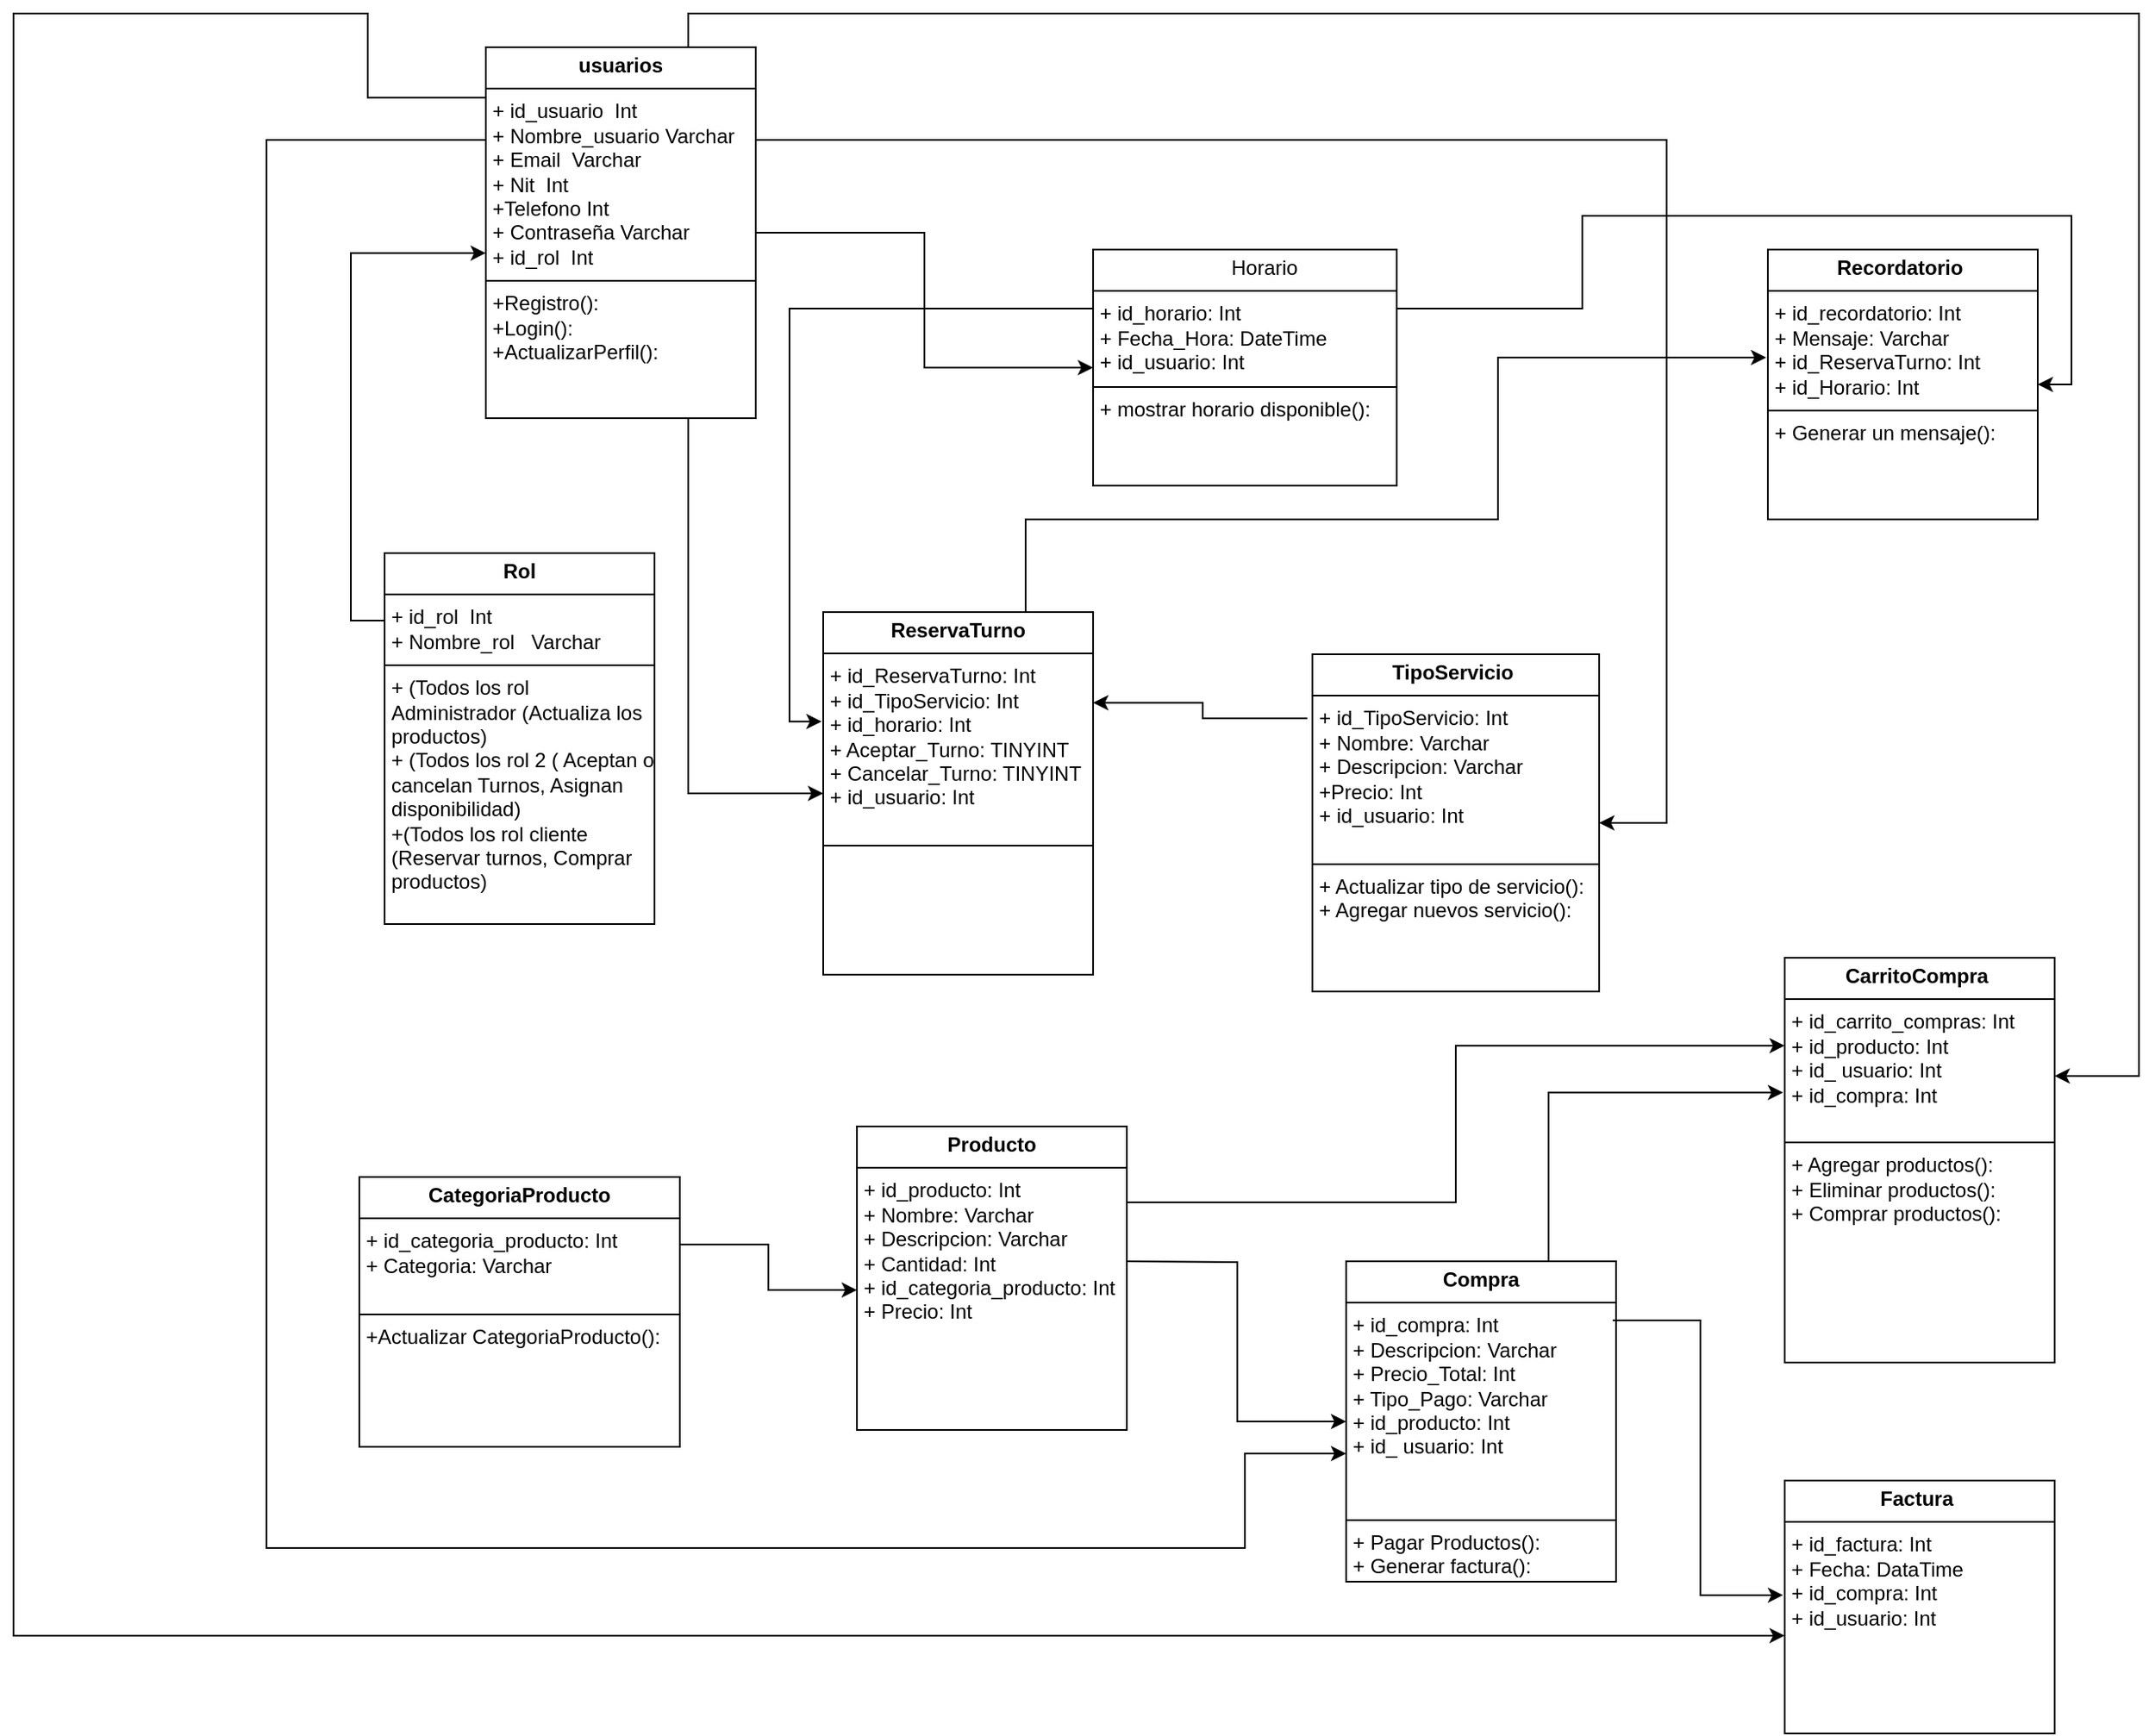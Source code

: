 <mxfile version="24.5.1" type="device">
  <diagram name="Página-1" id="wv6QgzYByTUMfgWl3Zkv">
    <mxGraphModel dx="2261" dy="844" grid="1" gridSize="10" guides="1" tooltips="1" connect="1" arrows="1" fold="1" page="1" pageScale="1" pageWidth="827" pageHeight="1169" math="0" shadow="0">
      <root>
        <mxCell id="0" />
        <mxCell id="1" parent="0" />
        <mxCell id="XCbuneasF7sGk9dkvUv_-8" style="edgeStyle=orthogonalEdgeStyle;rounded=0;orthogonalLoop=1;jettySize=auto;html=1;exitX=1;exitY=0.25;exitDx=0;exitDy=0;entryX=1;entryY=0.5;entryDx=0;entryDy=0;" edge="1" parent="1" source="GVjC92De_gSSieesadbL-1" target="XCbuneasF7sGk9dkvUv_-6">
          <mxGeometry relative="1" as="geometry">
            <Array as="points">
              <mxPoint x="870" y="215" />
              <mxPoint x="870" y="620" />
            </Array>
          </mxGeometry>
        </mxCell>
        <mxCell id="XCbuneasF7sGk9dkvUv_-12" style="edgeStyle=orthogonalEdgeStyle;rounded=0;orthogonalLoop=1;jettySize=auto;html=1;exitX=0;exitY=0.25;exitDx=0;exitDy=0;" edge="1" parent="1" source="GVjC92De_gSSieesadbL-1" target="XCbuneasF7sGk9dkvUv_-10">
          <mxGeometry relative="1" as="geometry">
            <mxPoint x="620" y="1000" as="targetPoint" />
            <Array as="points">
              <mxPoint x="40" y="215" />
              <mxPoint x="40" y="1050" />
              <mxPoint x="620" y="1050" />
              <mxPoint x="620" y="994" />
            </Array>
          </mxGeometry>
        </mxCell>
        <mxCell id="XCbuneasF7sGk9dkvUv_-19" style="edgeStyle=orthogonalEdgeStyle;rounded=0;orthogonalLoop=1;jettySize=auto;html=1;exitX=1;exitY=0.5;exitDx=0;exitDy=0;entryX=0;entryY=0.5;entryDx=0;entryDy=0;" edge="1" parent="1" source="GVjC92De_gSSieesadbL-1" target="XCbuneasF7sGk9dkvUv_-17">
          <mxGeometry relative="1" as="geometry" />
        </mxCell>
        <mxCell id="GVjC92De_gSSieesadbL-1" value="&lt;p style=&quot;margin:0px;margin-top:4px;text-align:center;&quot;&gt;&lt;b&gt;usuarios &lt;/b&gt;&lt;br&gt;&lt;/p&gt;&lt;hr size=&quot;1&quot; style=&quot;border-style:solid;&quot;&gt;&lt;p style=&quot;margin:0px;margin-left:4px;&quot;&gt;+ id_usuario&amp;nbsp; Int&lt;br&gt;&lt;/p&gt;&lt;p style=&quot;margin:0px;margin-left:4px;&quot;&gt;+ Nombre_usuario Varchar&lt;/p&gt;&lt;p style=&quot;margin:0px;margin-left:4px;&quot;&gt;+ Email&amp;nbsp; Varchar &lt;br&gt;&lt;/p&gt;&lt;p style=&quot;margin:0px;margin-left:4px;&quot;&gt;+ Nit&amp;nbsp; Int &lt;br&gt;&lt;/p&gt;&lt;p style=&quot;margin:0px;margin-left:4px;&quot;&gt;+Telefono Int&lt;/p&gt;&lt;p style=&quot;margin:0px;margin-left:4px;&quot;&gt;+ Contraseña Varchar&lt;/p&gt;&lt;p style=&quot;margin:0px;margin-left:4px;&quot;&gt;+ id_rol&amp;nbsp; Int &lt;br&gt;&lt;/p&gt;&lt;hr size=&quot;1&quot; style=&quot;border-style:solid;&quot;&gt;&lt;p style=&quot;margin:0px;margin-left:4px;&quot;&gt;+Registro():&lt;/p&gt;&lt;p style=&quot;margin:0px;margin-left:4px;&quot;&gt;+Login():&lt;/p&gt;&lt;p style=&quot;margin:0px;margin-left:4px;&quot;&gt;+ActualizarPerfil():&amp;nbsp; &lt;br&gt;&lt;/p&gt;" style="verticalAlign=top;align=left;overflow=fill;html=1;whiteSpace=wrap;" parent="1" vertex="1">
          <mxGeometry x="170" y="160" width="160" height="220" as="geometry" />
        </mxCell>
        <mxCell id="GVjC92De_gSSieesadbL-2" value="&lt;p style=&quot;margin:0px;margin-top:4px;text-align:center;&quot;&gt;&lt;b&gt;Rol &lt;/b&gt;&lt;br&gt;&lt;/p&gt;&lt;hr size=&quot;1&quot; style=&quot;border-style:solid;&quot;&gt;&lt;p style=&quot;margin:0px;margin-left:4px;&quot;&gt;+ id_rol&amp;nbsp; Int &lt;br&gt;&lt;/p&gt;&lt;p style=&quot;margin:0px;margin-left:4px;&quot;&gt;+ Nombre_rol&amp;nbsp;&amp;nbsp; Varchar &lt;br&gt;&lt;/p&gt;&lt;hr size=&quot;1&quot; style=&quot;border-style:solid;&quot;&gt;&lt;p style=&quot;margin:0px;margin-left:4px;&quot;&gt;+ (Todos los rol Administrador (Actualiza los productos) &lt;br&gt;&lt;/p&gt;&lt;p style=&quot;margin:0px;margin-left:4px;&quot;&gt;+ (Todos los rol 2 ( Aceptan o cancelan Turnos, Asignan&amp;nbsp; disponibilidad)&lt;/p&gt;&lt;p style=&quot;margin:0px;margin-left:4px;&quot;&gt;+(Todos los rol cliente (&lt;span style=&quot;background-color: initial;&quot;&gt;Reservar turnos, Comprar productos)&lt;/span&gt;&lt;/p&gt;" style="verticalAlign=top;align=left;overflow=fill;html=1;whiteSpace=wrap;" parent="1" vertex="1">
          <mxGeometry x="110" y="460" width="160" height="220" as="geometry" />
        </mxCell>
        <mxCell id="XCbuneasF7sGk9dkvUv_-1" value="&lt;p style=&quot;margin:0px;margin-top:4px;text-align:center;&quot;&gt;&lt;b&gt;ReservaTurno&lt;/b&gt;&lt;/p&gt;&lt;hr size=&quot;1&quot; style=&quot;border-style:solid;&quot;&gt;&lt;p style=&quot;margin:0px;margin-left:4px;&quot;&gt;+ id_ReservaTurno: Int&lt;/p&gt;&lt;p style=&quot;margin:0px;margin-left:4px;&quot;&gt;+ id_TipoServicio: Int&lt;/p&gt;&lt;p style=&quot;margin:0px;margin-left:4px;&quot;&gt;+ id_horario: Int&lt;/p&gt;&lt;p style=&quot;margin:0px;margin-left:4px;&quot;&gt;+ Aceptar_Turno: TINYINT&lt;/p&gt;&lt;p style=&quot;margin:0px;margin-left:4px;&quot;&gt;+ Cancelar_Turno: TINYINT&lt;/p&gt;&lt;p style=&quot;margin:0px;margin-left:4px;&quot;&gt;+ id_usuario: Int&lt;/p&gt;&lt;p style=&quot;margin:0px;margin-left:4px;&quot;&gt;&lt;br&gt;&lt;/p&gt;&lt;hr size=&quot;1&quot; style=&quot;border-style:solid;&quot;&gt;&lt;p style=&quot;margin:0px;margin-left:4px;&quot;&gt;&lt;br&gt;&lt;/p&gt;" style="verticalAlign=top;align=left;overflow=fill;html=1;whiteSpace=wrap;" vertex="1" parent="1">
          <mxGeometry x="370" y="495" width="160" height="215" as="geometry" />
        </mxCell>
        <mxCell id="XCbuneasF7sGk9dkvUv_-11" style="edgeStyle=orthogonalEdgeStyle;rounded=0;orthogonalLoop=1;jettySize=auto;html=1;entryX=0;entryY=0.5;entryDx=0;entryDy=0;" edge="1" parent="1" target="XCbuneasF7sGk9dkvUv_-10">
          <mxGeometry relative="1" as="geometry">
            <mxPoint x="550" y="880" as="sourcePoint" />
          </mxGeometry>
        </mxCell>
        <mxCell id="XCbuneasF7sGk9dkvUv_-2" value="&lt;p style=&quot;margin:0px;margin-top:4px;text-align:center;&quot;&gt;&lt;b&gt;Producto&lt;/b&gt;&lt;/p&gt;&lt;hr size=&quot;1&quot; style=&quot;border-style:solid;&quot;&gt;&lt;p style=&quot;margin:0px;margin-left:4px;&quot;&gt;+ id_producto: Int&lt;/p&gt;&lt;p style=&quot;margin:0px;margin-left:4px;&quot;&gt;+ Nombre: Varchar&amp;nbsp;&lt;/p&gt;&lt;p style=&quot;margin:0px;margin-left:4px;&quot;&gt;+ Descripcion: Varchar&amp;nbsp;&lt;/p&gt;&lt;p style=&quot;margin:0px;margin-left:4px;&quot;&gt;+ Cantidad: Int&lt;/p&gt;&lt;p style=&quot;margin:0px;margin-left:4px;&quot;&gt;+ id_categoria_producto: Int&lt;/p&gt;&lt;p style=&quot;margin:0px;margin-left:4px;&quot;&gt;+ Precio: Int&lt;/p&gt;&lt;p style=&quot;margin:0px;margin-left:4px;&quot;&gt;&lt;br&gt;&lt;/p&gt;&lt;p style=&quot;margin:0px;margin-left:4px;&quot;&gt;&lt;br&gt;&lt;/p&gt;" style="verticalAlign=top;align=left;overflow=fill;html=1;whiteSpace=wrap;" vertex="1" parent="1">
          <mxGeometry x="390" y="800" width="160" height="180" as="geometry" />
        </mxCell>
        <mxCell id="XCbuneasF7sGk9dkvUv_-3" value="&lt;p style=&quot;margin:0px;margin-top:4px;text-align:center;&quot;&gt;&lt;b&gt;CategoriaProducto&lt;/b&gt;&lt;/p&gt;&lt;hr size=&quot;1&quot; style=&quot;border-style:solid;&quot;&gt;&lt;p style=&quot;margin:0px;margin-left:4px;&quot;&gt;+ id_categoria_producto: Int&amp;nbsp;&lt;/p&gt;&lt;p style=&quot;margin:0px;margin-left:4px;&quot;&gt;+ Categoria: Varchar&amp;nbsp;&lt;/p&gt;&lt;p style=&quot;margin:0px;margin-left:4px;&quot;&gt;&lt;br&gt;&lt;/p&gt;&lt;hr size=&quot;1&quot; style=&quot;border-style:solid;&quot;&gt;&lt;p style=&quot;margin:0px;margin-left:4px;&quot;&gt;+Actualizar CategoriaProducto():&amp;nbsp;&lt;/p&gt;" style="verticalAlign=top;align=left;overflow=fill;html=1;whiteSpace=wrap;" vertex="1" parent="1">
          <mxGeometry x="95" y="830" width="190" height="160" as="geometry" />
        </mxCell>
        <mxCell id="XCbuneasF7sGk9dkvUv_-5" style="edgeStyle=orthogonalEdgeStyle;rounded=0;orthogonalLoop=1;jettySize=auto;html=1;exitX=1;exitY=0.25;exitDx=0;exitDy=0;entryX=0;entryY=0.539;entryDx=0;entryDy=0;entryPerimeter=0;" edge="1" parent="1" source="XCbuneasF7sGk9dkvUv_-3" target="XCbuneasF7sGk9dkvUv_-2">
          <mxGeometry relative="1" as="geometry" />
        </mxCell>
        <mxCell id="XCbuneasF7sGk9dkvUv_-6" value="&lt;p style=&quot;margin:0px;margin-top:4px;text-align:center;&quot;&gt;&lt;b&gt;TipoServicio&amp;nbsp;&lt;/b&gt;&lt;/p&gt;&lt;hr size=&quot;1&quot; style=&quot;border-style:solid;&quot;&gt;&lt;p style=&quot;margin:0px;margin-left:4px;&quot;&gt;+ id_TipoServicio: Int&amp;nbsp;&lt;/p&gt;&lt;p style=&quot;margin:0px;margin-left:4px;&quot;&gt;+ Nombre: Varchar&lt;/p&gt;&lt;p style=&quot;margin:0px;margin-left:4px;&quot;&gt;+ Descripcion: Varchar&amp;nbsp;&lt;/p&gt;&lt;p style=&quot;margin:0px;margin-left:4px;&quot;&gt;+Precio: Int&amp;nbsp;&lt;/p&gt;&lt;p style=&quot;margin:0px;margin-left:4px;&quot;&gt;+ id_usuario: Int&amp;nbsp;&lt;/p&gt;&lt;p style=&quot;margin:0px;margin-left:4px;&quot;&gt;&amp;nbsp;&lt;/p&gt;&lt;hr size=&quot;1&quot; style=&quot;border-style:solid;&quot;&gt;&lt;p style=&quot;margin:0px;margin-left:4px;&quot;&gt;+ Actualizar tipo de servicio():&lt;/p&gt;&lt;p style=&quot;margin:0px;margin-left:4px;&quot;&gt;+ Agregar nuevos servicio():&amp;nbsp;&lt;/p&gt;" style="verticalAlign=top;align=left;overflow=fill;html=1;whiteSpace=wrap;" vertex="1" parent="1">
          <mxGeometry x="660" y="520" width="170" height="200" as="geometry" />
        </mxCell>
        <mxCell id="XCbuneasF7sGk9dkvUv_-7" style="edgeStyle=orthogonalEdgeStyle;rounded=0;orthogonalLoop=1;jettySize=auto;html=1;exitX=-0.018;exitY=0.19;exitDx=0;exitDy=0;entryX=1;entryY=0.25;entryDx=0;entryDy=0;exitPerimeter=0;" edge="1" parent="1" source="XCbuneasF7sGk9dkvUv_-6" target="XCbuneasF7sGk9dkvUv_-1">
          <mxGeometry relative="1" as="geometry" />
        </mxCell>
        <mxCell id="XCbuneasF7sGk9dkvUv_-9" style="edgeStyle=orthogonalEdgeStyle;rounded=0;orthogonalLoop=1;jettySize=auto;html=1;entryX=0;entryY=0.555;entryDx=0;entryDy=0;entryPerimeter=0;" edge="1" parent="1" target="GVjC92De_gSSieesadbL-1">
          <mxGeometry relative="1" as="geometry">
            <mxPoint x="100" y="500" as="sourcePoint" />
            <Array as="points">
              <mxPoint x="110" y="500" />
              <mxPoint x="90" y="500" />
              <mxPoint x="90" y="282" />
            </Array>
          </mxGeometry>
        </mxCell>
        <mxCell id="XCbuneasF7sGk9dkvUv_-10" value="&lt;p style=&quot;margin:0px;margin-top:4px;text-align:center;&quot;&gt;&lt;b&gt;Compra&lt;/b&gt;&lt;/p&gt;&lt;hr size=&quot;1&quot; style=&quot;border-style:solid;&quot;&gt;&lt;p style=&quot;margin:0px;margin-left:4px;&quot;&gt;+ id_compra: Int&lt;/p&gt;&lt;p style=&quot;margin:0px;margin-left:4px;&quot;&gt;+ Descripcion: Varchar&amp;nbsp;&lt;/p&gt;&lt;p style=&quot;margin:0px;margin-left:4px;&quot;&gt;+ Precio_Total: Int&amp;nbsp;&lt;/p&gt;&lt;p style=&quot;margin:0px;margin-left:4px;&quot;&gt;+ Tipo_Pago: Varchar&lt;/p&gt;&lt;p style=&quot;margin:0px;margin-left:4px;&quot;&gt;+ id_producto: Int&amp;nbsp;&lt;/p&gt;&lt;p style=&quot;margin:0px;margin-left:4px;&quot;&gt;+ id_ usuario: Int&amp;nbsp;&lt;/p&gt;&lt;p style=&quot;margin:0px;margin-left:4px;&quot;&gt;&lt;br&gt;&lt;/p&gt;&lt;p style=&quot;margin:0px;margin-left:4px;&quot;&gt;&lt;br&gt;&lt;/p&gt;&lt;hr size=&quot;1&quot; style=&quot;border-style:solid;&quot;&gt;&lt;p style=&quot;margin:0px;margin-left:4px;&quot;&gt;+ Pagar Productos():&amp;nbsp;&lt;/p&gt;&lt;p style=&quot;margin:0px;margin-left:4px;&quot;&gt;+&amp;nbsp;&lt;span style=&quot;background-color: initial;&quot;&gt;Generar factura():&lt;/span&gt;&lt;/p&gt;" style="verticalAlign=top;align=left;overflow=fill;html=1;whiteSpace=wrap;" vertex="1" parent="1">
          <mxGeometry x="680" y="880" width="160" height="190" as="geometry" />
        </mxCell>
        <mxCell id="XCbuneasF7sGk9dkvUv_-13" style="edgeStyle=orthogonalEdgeStyle;rounded=0;orthogonalLoop=1;jettySize=auto;html=1;exitX=0.75;exitY=1;exitDx=0;exitDy=0;entryX=0;entryY=0.5;entryDx=0;entryDy=0;" edge="1" parent="1" source="GVjC92De_gSSieesadbL-1" target="XCbuneasF7sGk9dkvUv_-1">
          <mxGeometry relative="1" as="geometry" />
        </mxCell>
        <mxCell id="XCbuneasF7sGk9dkvUv_-14" value="&lt;p style=&quot;margin:0px;margin-top:4px;text-align:center;&quot;&gt;&lt;b&gt;CarritoCompra&amp;nbsp;&lt;/b&gt;&lt;/p&gt;&lt;hr size=&quot;1&quot; style=&quot;border-style:solid;&quot;&gt;&lt;p style=&quot;margin:0px;margin-left:4px;&quot;&gt;+ id_carrito_compras: Int&amp;nbsp;&lt;/p&gt;&lt;p style=&quot;margin:0px;margin-left:4px;&quot;&gt;+ id_producto: Int&amp;nbsp;&lt;/p&gt;&lt;p style=&quot;margin:0px;margin-left:4px;&quot;&gt;+ id_ usuario: Int&amp;nbsp;&lt;/p&gt;&lt;p style=&quot;margin:0px;margin-left:4px;&quot;&gt;+ id_compra: Int&amp;nbsp;&lt;/p&gt;&lt;p style=&quot;margin:0px;margin-left:4px;&quot;&gt;&lt;br&gt;&lt;/p&gt;&lt;hr size=&quot;1&quot; style=&quot;border-style:solid;&quot;&gt;&lt;p style=&quot;margin:0px;margin-left:4px;&quot;&gt;+ Agregar productos():&lt;/p&gt;&lt;p style=&quot;margin:0px;margin-left:4px;&quot;&gt;+ Eliminar productos():&lt;br&gt;+ Comprar productos():&amp;nbsp;&lt;/p&gt;" style="verticalAlign=top;align=left;overflow=fill;html=1;whiteSpace=wrap;" vertex="1" parent="1">
          <mxGeometry x="940" y="700" width="160" height="240" as="geometry" />
        </mxCell>
        <mxCell id="XCbuneasF7sGk9dkvUv_-15" value="&lt;p style=&quot;margin:0px;margin-top:4px;text-align:center;&quot;&gt;&lt;b&gt;Factura&amp;nbsp;&lt;/b&gt;&lt;/p&gt;&lt;hr size=&quot;1&quot; style=&quot;border-style:solid;&quot;&gt;&lt;p style=&quot;margin:0px;margin-left:4px;&quot;&gt;+ id_factura: Int&lt;/p&gt;&lt;p style=&quot;margin:0px;margin-left:4px;&quot;&gt;+ Fecha: DataTime&amp;nbsp;&lt;/p&gt;&lt;p style=&quot;margin:0px;margin-left:4px;&quot;&gt;+ id_compra: Int&lt;/p&gt;&lt;p style=&quot;margin:0px;margin-left:4px;&quot;&gt;+ id_usuario: Int&amp;nbsp;&lt;span style=&quot;background-color: initial;&quot;&gt;&amp;nbsp;&lt;/span&gt;&lt;/p&gt;" style="verticalAlign=top;align=left;overflow=fill;html=1;whiteSpace=wrap;" vertex="1" parent="1">
          <mxGeometry x="940" y="1010" width="160" height="150" as="geometry" />
        </mxCell>
        <mxCell id="XCbuneasF7sGk9dkvUv_-16" value="&lt;p style=&quot;margin:0px;margin-top:4px;text-align:center;&quot;&gt;&lt;b&gt;Recordatorio&amp;nbsp;&lt;/b&gt;&lt;/p&gt;&lt;hr size=&quot;1&quot; style=&quot;border-style:solid;&quot;&gt;&lt;p style=&quot;margin:0px;margin-left:4px;&quot;&gt;+ id_recordatorio: Int&amp;nbsp;&lt;/p&gt;&lt;p style=&quot;margin:0px;margin-left:4px;&quot;&gt;+ Mensaje: Varchar&amp;nbsp;&lt;/p&gt;&lt;p style=&quot;margin:0px;margin-left:4px;&quot;&gt;+ id_ReservaTurno: Int&amp;nbsp;&lt;/p&gt;&lt;p style=&quot;margin:0px;margin-left:4px;&quot;&gt;+ id_Horario: Int&amp;nbsp;&lt;/p&gt;&lt;hr size=&quot;1&quot; style=&quot;border-style:solid;&quot;&gt;&lt;p style=&quot;margin:0px;margin-left:4px;&quot;&gt;+ Generar un mensaje():&amp;nbsp;&lt;/p&gt;" style="verticalAlign=top;align=left;overflow=fill;html=1;whiteSpace=wrap;" vertex="1" parent="1">
          <mxGeometry x="930" y="280" width="160" height="160" as="geometry" />
        </mxCell>
        <mxCell id="XCbuneasF7sGk9dkvUv_-20" style="edgeStyle=orthogonalEdgeStyle;rounded=0;orthogonalLoop=1;jettySize=auto;html=1;exitX=1;exitY=0.25;exitDx=0;exitDy=0;entryX=1;entryY=0.5;entryDx=0;entryDy=0;" edge="1" parent="1" source="XCbuneasF7sGk9dkvUv_-17" target="XCbuneasF7sGk9dkvUv_-16">
          <mxGeometry relative="1" as="geometry" />
        </mxCell>
        <mxCell id="XCbuneasF7sGk9dkvUv_-17" value="&lt;p style=&quot;margin:0px;margin-top:4px;text-align:center;&quot;&gt;&lt;span style=&quot;white-space: pre;&quot;&gt;&#x9;&lt;/span&gt;Horario&amp;nbsp;&lt;br&gt;&lt;/p&gt;&lt;hr size=&quot;1&quot; style=&quot;border-style:solid;&quot;&gt;&lt;p style=&quot;margin:0px;margin-left:4px;&quot;&gt;+ id_horario: Int&amp;nbsp;&lt;/p&gt;&lt;p style=&quot;margin:0px;margin-left:4px;&quot;&gt;+ Fecha_Hora: DateTime&amp;nbsp;&lt;/p&gt;&lt;p style=&quot;margin:0px;margin-left:4px;&quot;&gt;+ id_usuario: Int&lt;/p&gt;&lt;hr size=&quot;1&quot; style=&quot;border-style:solid;&quot;&gt;&lt;p style=&quot;margin:0px;margin-left:4px;&quot;&gt;+ mostrar horario disponible():&lt;/p&gt;" style="verticalAlign=top;align=left;overflow=fill;html=1;whiteSpace=wrap;" vertex="1" parent="1">
          <mxGeometry x="530" y="280" width="180" height="140" as="geometry" />
        </mxCell>
        <mxCell id="XCbuneasF7sGk9dkvUv_-18" style="edgeStyle=orthogonalEdgeStyle;rounded=0;orthogonalLoop=1;jettySize=auto;html=1;exitX=0;exitY=0.25;exitDx=0;exitDy=0;entryX=-0.006;entryY=0.302;entryDx=0;entryDy=0;entryPerimeter=0;" edge="1" parent="1" source="XCbuneasF7sGk9dkvUv_-17" target="XCbuneasF7sGk9dkvUv_-1">
          <mxGeometry relative="1" as="geometry">
            <Array as="points">
              <mxPoint x="350" y="315" />
              <mxPoint x="350" y="560" />
            </Array>
          </mxGeometry>
        </mxCell>
        <mxCell id="XCbuneasF7sGk9dkvUv_-21" style="edgeStyle=orthogonalEdgeStyle;rounded=0;orthogonalLoop=1;jettySize=auto;html=1;exitX=0.75;exitY=0;exitDx=0;exitDy=0;entryX=-0.006;entryY=0.4;entryDx=0;entryDy=0;entryPerimeter=0;" edge="1" parent="1" source="XCbuneasF7sGk9dkvUv_-1" target="XCbuneasF7sGk9dkvUv_-16">
          <mxGeometry relative="1" as="geometry">
            <Array as="points">
              <mxPoint x="490" y="440" />
              <mxPoint x="770" y="440" />
              <mxPoint x="770" y="344" />
            </Array>
          </mxGeometry>
        </mxCell>
        <mxCell id="XCbuneasF7sGk9dkvUv_-22" style="edgeStyle=orthogonalEdgeStyle;rounded=0;orthogonalLoop=1;jettySize=auto;html=1;exitX=0.988;exitY=0.184;exitDx=0;exitDy=0;entryX=-0.006;entryY=0.453;entryDx=0;entryDy=0;entryPerimeter=0;exitPerimeter=0;" edge="1" parent="1" source="XCbuneasF7sGk9dkvUv_-10" target="XCbuneasF7sGk9dkvUv_-15">
          <mxGeometry relative="1" as="geometry" />
        </mxCell>
        <mxCell id="XCbuneasF7sGk9dkvUv_-23" style="edgeStyle=orthogonalEdgeStyle;rounded=0;orthogonalLoop=1;jettySize=auto;html=1;entryX=0;entryY=0.613;entryDx=0;entryDy=0;entryPerimeter=0;exitX=0;exitY=0.136;exitDx=0;exitDy=0;exitPerimeter=0;" edge="1" parent="1" source="GVjC92De_gSSieesadbL-1" target="XCbuneasF7sGk9dkvUv_-15">
          <mxGeometry relative="1" as="geometry">
            <mxPoint x="160" y="190" as="sourcePoint" />
            <Array as="points">
              <mxPoint x="100" y="190" />
              <mxPoint x="100" y="140" />
              <mxPoint x="-110" y="140" />
              <mxPoint x="-110" y="1102" />
            </Array>
          </mxGeometry>
        </mxCell>
        <mxCell id="XCbuneasF7sGk9dkvUv_-24" style="edgeStyle=orthogonalEdgeStyle;rounded=0;orthogonalLoop=1;jettySize=auto;html=1;exitX=1;exitY=0.25;exitDx=0;exitDy=0;entryX=0;entryY=0.217;entryDx=0;entryDy=0;entryPerimeter=0;" edge="1" parent="1" source="XCbuneasF7sGk9dkvUv_-2" target="XCbuneasF7sGk9dkvUv_-14">
          <mxGeometry relative="1" as="geometry" />
        </mxCell>
        <mxCell id="XCbuneasF7sGk9dkvUv_-25" style="edgeStyle=orthogonalEdgeStyle;rounded=0;orthogonalLoop=1;jettySize=auto;html=1;exitX=0.75;exitY=0;exitDx=0;exitDy=0;entryX=1;entryY=0.292;entryDx=0;entryDy=0;entryPerimeter=0;" edge="1" parent="1" source="GVjC92De_gSSieesadbL-1" target="XCbuneasF7sGk9dkvUv_-14">
          <mxGeometry relative="1" as="geometry">
            <Array as="points">
              <mxPoint x="290" y="140" />
              <mxPoint x="1150" y="140" />
              <mxPoint x="1150" y="770" />
            </Array>
          </mxGeometry>
        </mxCell>
        <mxCell id="XCbuneasF7sGk9dkvUv_-26" style="edgeStyle=orthogonalEdgeStyle;rounded=0;orthogonalLoop=1;jettySize=auto;html=1;exitX=0.75;exitY=0;exitDx=0;exitDy=0;entryX=-0.006;entryY=0.333;entryDx=0;entryDy=0;entryPerimeter=0;" edge="1" parent="1" source="XCbuneasF7sGk9dkvUv_-10" target="XCbuneasF7sGk9dkvUv_-14">
          <mxGeometry relative="1" as="geometry" />
        </mxCell>
      </root>
    </mxGraphModel>
  </diagram>
</mxfile>

